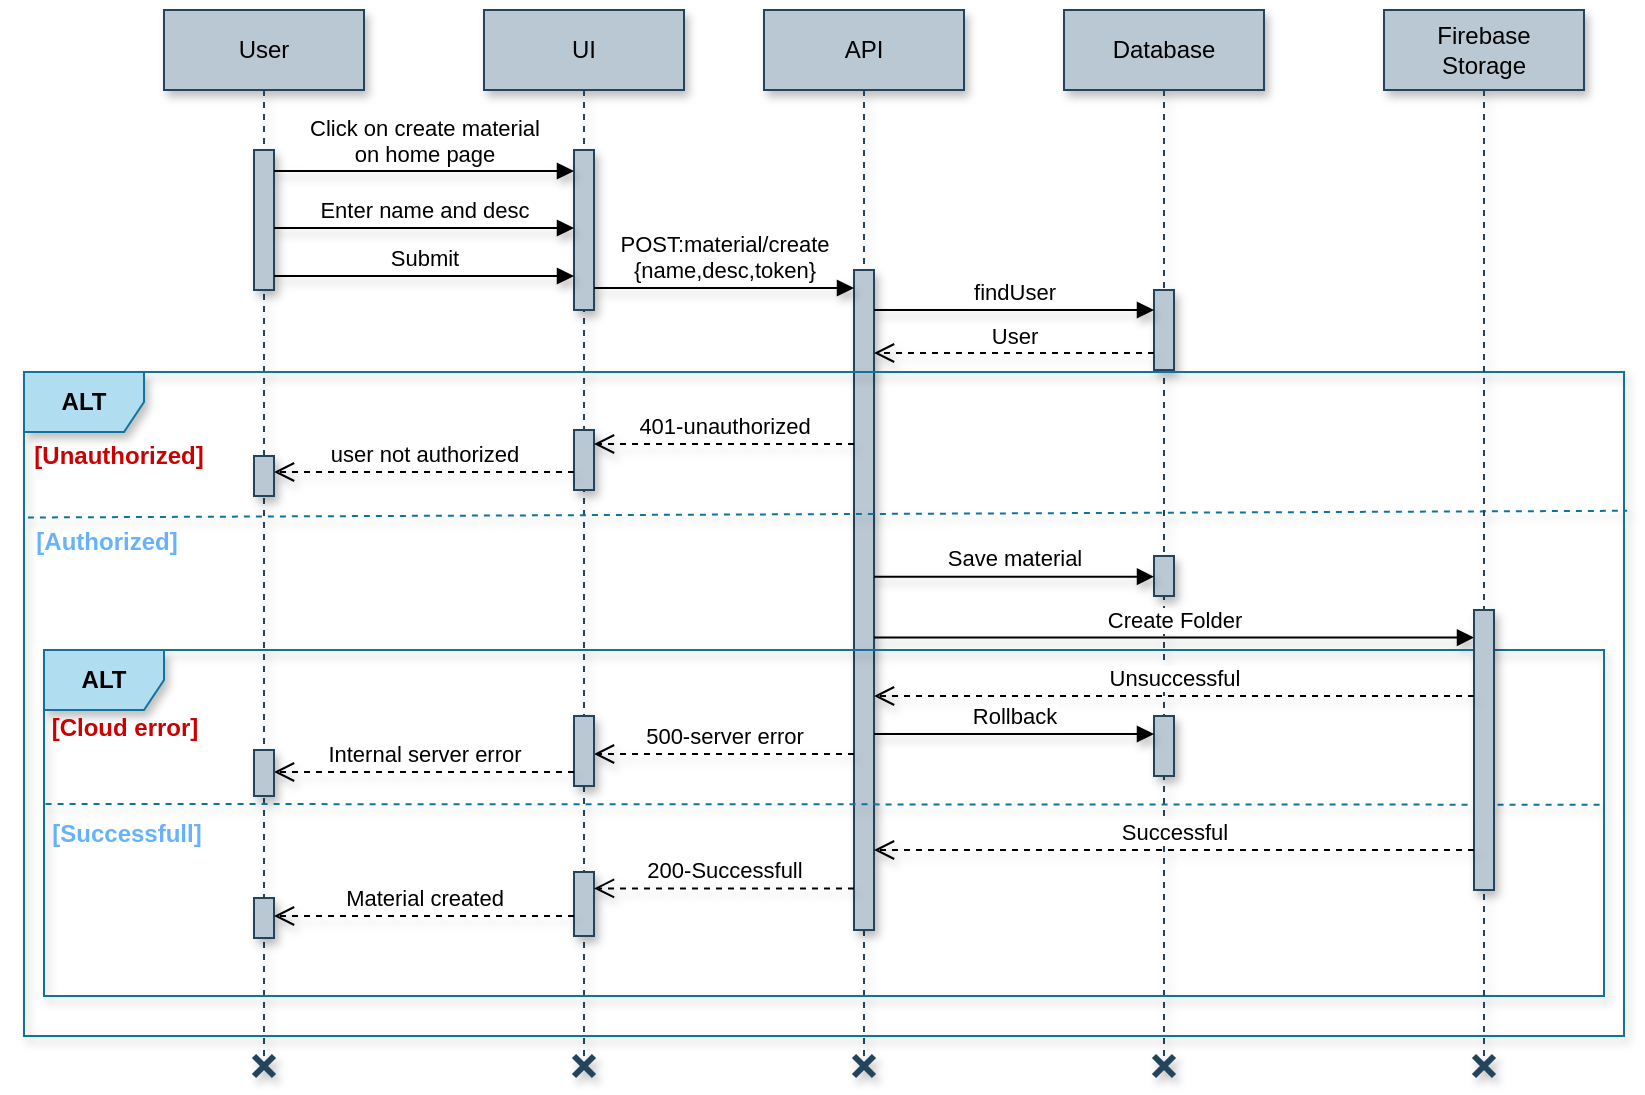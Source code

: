<mxfile version="24.2.1" type="device">
  <diagram name="Page-1" id="BE5p5vbc3iSWhOzgtURP">
    <mxGraphModel dx="2219" dy="557" grid="1" gridSize="10" guides="1" tooltips="1" connect="1" arrows="1" fold="1" page="1" pageScale="1" pageWidth="1169" pageHeight="1654" math="0" shadow="0">
      <root>
        <mxCell id="0" />
        <mxCell id="1" parent="0" />
        <mxCell id="mRtvLABojL3vPCnmUKvW-1" value="User" style="shape=umlLifeline;perimeter=lifelinePerimeter;whiteSpace=wrap;html=1;container=1;dropTarget=0;collapsible=0;recursiveResize=0;outlineConnect=0;portConstraint=eastwest;newEdgeStyle={&quot;edgeStyle&quot;:&quot;elbowEdgeStyle&quot;,&quot;elbow&quot;:&quot;vertical&quot;,&quot;curved&quot;:0,&quot;rounded&quot;:0};fillColor=#bac8d3;strokeColor=#23445d;shadow=1;" parent="1" vertex="1">
          <mxGeometry x="70" y="527" width="100" height="523" as="geometry" />
        </mxCell>
        <mxCell id="mRtvLABojL3vPCnmUKvW-2" value="" style="html=1;points=[[0,0,0,0,5],[0,1,0,0,-5],[1,0,0,0,5],[1,1,0,0,-5]];perimeter=orthogonalPerimeter;outlineConnect=0;targetShapes=umlLifeline;portConstraint=eastwest;newEdgeStyle={&quot;curved&quot;:0,&quot;rounded&quot;:0};fillColor=#bac8d3;strokeColor=#23445d;shadow=1;" parent="mRtvLABojL3vPCnmUKvW-1" vertex="1">
          <mxGeometry x="45" y="70" width="10" height="70" as="geometry" />
        </mxCell>
        <mxCell id="mRtvLABojL3vPCnmUKvW-3" value="UI" style="shape=umlLifeline;perimeter=lifelinePerimeter;whiteSpace=wrap;html=1;container=1;dropTarget=0;collapsible=0;recursiveResize=0;outlineConnect=0;portConstraint=eastwest;newEdgeStyle={&quot;edgeStyle&quot;:&quot;elbowEdgeStyle&quot;,&quot;elbow&quot;:&quot;vertical&quot;,&quot;curved&quot;:0,&quot;rounded&quot;:0};fillColor=#bac8d3;strokeColor=#23445d;shadow=1;" parent="1" vertex="1">
          <mxGeometry x="230" y="527" width="100" height="523" as="geometry" />
        </mxCell>
        <mxCell id="mRtvLABojL3vPCnmUKvW-4" value="" style="html=1;points=[[0,0,0,0,5],[0,1,0,0,-5],[1,0,0,0,5],[1,1,0,0,-5]];perimeter=orthogonalPerimeter;outlineConnect=0;targetShapes=umlLifeline;portConstraint=eastwest;newEdgeStyle={&quot;curved&quot;:0,&quot;rounded&quot;:0};fillColor=#bac8d3;strokeColor=#23445d;shadow=1;" parent="mRtvLABojL3vPCnmUKvW-3" vertex="1">
          <mxGeometry x="45" y="70" width="10" height="80" as="geometry" />
        </mxCell>
        <mxCell id="mRtvLABojL3vPCnmUKvW-5" value="" style="html=1;points=[[0,0,0,0,5],[0,1,0,0,-5],[1,0,0,0,5],[1,1,0,0,-5]];perimeter=orthogonalPerimeter;outlineConnect=0;targetShapes=umlLifeline;portConstraint=eastwest;newEdgeStyle={&quot;curved&quot;:0,&quot;rounded&quot;:0};fillColor=#bac8d3;strokeColor=#23445d;shadow=1;" parent="mRtvLABojL3vPCnmUKvW-3" vertex="1">
          <mxGeometry x="45" y="210" width="10" height="30" as="geometry" />
        </mxCell>
        <mxCell id="mRtvLABojL3vPCnmUKvW-6" value="API" style="shape=umlLifeline;perimeter=lifelinePerimeter;whiteSpace=wrap;html=1;container=1;dropTarget=0;collapsible=0;recursiveResize=0;outlineConnect=0;portConstraint=eastwest;newEdgeStyle={&quot;edgeStyle&quot;:&quot;elbowEdgeStyle&quot;,&quot;elbow&quot;:&quot;vertical&quot;,&quot;curved&quot;:0,&quot;rounded&quot;:0};fillColor=#bac8d3;strokeColor=#23445d;shadow=1;" parent="1" vertex="1">
          <mxGeometry x="370" y="527" width="100" height="523" as="geometry" />
        </mxCell>
        <mxCell id="mRtvLABojL3vPCnmUKvW-7" value="" style="html=1;points=[[0,0,0,0,5],[0,1,0,0,-5],[1,0,0,0,5],[1,1,0,0,-5]];perimeter=orthogonalPerimeter;outlineConnect=0;targetShapes=umlLifeline;portConstraint=eastwest;newEdgeStyle={&quot;curved&quot;:0,&quot;rounded&quot;:0};fillColor=#bac8d3;strokeColor=#23445d;shadow=1;" parent="mRtvLABojL3vPCnmUKvW-6" vertex="1">
          <mxGeometry x="45" y="130" width="10" height="330" as="geometry" />
        </mxCell>
        <mxCell id="mRtvLABojL3vPCnmUKvW-8" value="Database" style="shape=umlLifeline;perimeter=lifelinePerimeter;whiteSpace=wrap;html=1;container=1;dropTarget=0;collapsible=0;recursiveResize=0;outlineConnect=0;portConstraint=eastwest;newEdgeStyle={&quot;edgeStyle&quot;:&quot;elbowEdgeStyle&quot;,&quot;elbow&quot;:&quot;vertical&quot;,&quot;curved&quot;:0,&quot;rounded&quot;:0};fillColor=#bac8d3;strokeColor=#23445d;shadow=1;" parent="1" vertex="1">
          <mxGeometry x="520" y="527" width="100" height="523" as="geometry" />
        </mxCell>
        <mxCell id="mRtvLABojL3vPCnmUKvW-9" value="" style="html=1;points=[[0,0,0,0,5],[0,1,0,0,-5],[1,0,0,0,5],[1,1,0,0,-5]];perimeter=orthogonalPerimeter;outlineConnect=0;targetShapes=umlLifeline;portConstraint=eastwest;newEdgeStyle={&quot;curved&quot;:0,&quot;rounded&quot;:0};fillColor=#bac8d3;strokeColor=#23445d;shadow=1;" parent="mRtvLABojL3vPCnmUKvW-8" vertex="1">
          <mxGeometry x="45" y="140" width="10" height="40" as="geometry" />
        </mxCell>
        <mxCell id="mRtvLABojL3vPCnmUKvW-10" value="" style="html=1;points=[[0,0,0,0,5],[0,1,0,0,-5],[1,0,0,0,5],[1,1,0,0,-5]];perimeter=orthogonalPerimeter;outlineConnect=0;targetShapes=umlLifeline;portConstraint=eastwest;newEdgeStyle={&quot;curved&quot;:0,&quot;rounded&quot;:0};fillColor=#bac8d3;strokeColor=#23445d;shadow=1;" parent="mRtvLABojL3vPCnmUKvW-8" vertex="1">
          <mxGeometry x="45" y="353" width="10" height="30" as="geometry" />
        </mxCell>
        <mxCell id="mRtvLABojL3vPCnmUKvW-11" value="Click on create material&lt;div&gt;on home page&lt;/div&gt;" style="html=1;verticalAlign=bottom;endArrow=block;curved=0;rounded=0;shadow=1;" parent="1" edge="1">
          <mxGeometry width="80" relative="1" as="geometry">
            <mxPoint x="125" y="607.5" as="sourcePoint" />
            <mxPoint x="275" y="607.5" as="targetPoint" />
          </mxGeometry>
        </mxCell>
        <mxCell id="mRtvLABojL3vPCnmUKvW-12" value="Enter name and desc" style="html=1;verticalAlign=bottom;endArrow=block;curved=0;rounded=0;shadow=1;" parent="1" edge="1">
          <mxGeometry width="80" relative="1" as="geometry">
            <mxPoint x="125" y="636.0" as="sourcePoint" />
            <mxPoint x="275" y="636.0" as="targetPoint" />
          </mxGeometry>
        </mxCell>
        <mxCell id="mRtvLABojL3vPCnmUKvW-13" value="Submit" style="html=1;verticalAlign=bottom;endArrow=block;curved=0;rounded=0;shadow=1;" parent="1" edge="1">
          <mxGeometry width="80" relative="1" as="geometry">
            <mxPoint x="125" y="660" as="sourcePoint" />
            <mxPoint x="275" y="660" as="targetPoint" />
          </mxGeometry>
        </mxCell>
        <mxCell id="mRtvLABojL3vPCnmUKvW-14" value="POST:material/create&lt;div&gt;{name,desc,token}&lt;/div&gt;" style="html=1;verticalAlign=bottom;endArrow=block;curved=0;rounded=0;shadow=1;" parent="1" edge="1">
          <mxGeometry width="80" relative="1" as="geometry">
            <mxPoint x="285" y="666" as="sourcePoint" />
            <mxPoint x="415" y="666" as="targetPoint" />
          </mxGeometry>
        </mxCell>
        <mxCell id="mRtvLABojL3vPCnmUKvW-15" value="findUser" style="html=1;verticalAlign=bottom;endArrow=block;curved=0;rounded=0;shadow=1;" parent="1" edge="1">
          <mxGeometry width="80" relative="1" as="geometry">
            <mxPoint x="425" y="677" as="sourcePoint" />
            <mxPoint x="565" y="677" as="targetPoint" />
          </mxGeometry>
        </mxCell>
        <mxCell id="mRtvLABojL3vPCnmUKvW-16" value="User" style="html=1;verticalAlign=bottom;endArrow=open;dashed=1;endSize=8;curved=0;rounded=0;shadow=1;" parent="1" edge="1">
          <mxGeometry relative="1" as="geometry">
            <mxPoint x="565.0" y="698.5" as="sourcePoint" />
            <mxPoint x="425.0" y="698.5" as="targetPoint" />
          </mxGeometry>
        </mxCell>
        <mxCell id="mRtvLABojL3vPCnmUKvW-17" value="ALT" style="shape=umlFrame;whiteSpace=wrap;html=1;pointerEvents=0;width=60;height=30;fillColor=#b1ddf0;strokeColor=#10739e;shadow=1;fontStyle=1" parent="1" vertex="1">
          <mxGeometry y="708" width="800" height="332" as="geometry" />
        </mxCell>
        <mxCell id="mRtvLABojL3vPCnmUKvW-18" value="&lt;b&gt;&lt;font color=&quot;#cc0000&quot;&gt;[Unauthorized]&lt;/font&gt;&lt;/b&gt;" style="text;html=1;align=center;verticalAlign=middle;resizable=0;points=[];autosize=1;strokeColor=none;fillColor=none;shadow=1;" parent="1" vertex="1">
          <mxGeometry x="-8" y="735" width="110" height="30" as="geometry" />
        </mxCell>
        <mxCell id="mRtvLABojL3vPCnmUKvW-19" value="401-unauthorized" style="html=1;verticalAlign=bottom;endArrow=open;dashed=1;endSize=8;curved=0;rounded=0;shadow=1;" parent="1" edge="1">
          <mxGeometry relative="1" as="geometry">
            <mxPoint x="415" y="744.0" as="sourcePoint" />
            <mxPoint x="285" y="744.0" as="targetPoint" />
          </mxGeometry>
        </mxCell>
        <mxCell id="mRtvLABojL3vPCnmUKvW-20" value="user not authorized" style="html=1;verticalAlign=bottom;endArrow=open;dashed=1;endSize=8;curved=0;rounded=0;shadow=1;" parent="1" edge="1">
          <mxGeometry relative="1" as="geometry">
            <mxPoint x="275" y="758" as="sourcePoint" />
            <mxPoint x="125" y="758" as="targetPoint" />
          </mxGeometry>
        </mxCell>
        <mxCell id="mRtvLABojL3vPCnmUKvW-21" value="" style="html=1;points=[[0,0,0,0,5],[0,1,0,0,-5],[1,0,0,0,5],[1,1,0,0,-5]];perimeter=orthogonalPerimeter;outlineConnect=0;targetShapes=umlLifeline;portConstraint=eastwest;newEdgeStyle={&quot;curved&quot;:0,&quot;rounded&quot;:0};fillColor=#bac8d3;strokeColor=#23445d;shadow=1;" parent="1" vertex="1">
          <mxGeometry x="115" y="750" width="10" height="20" as="geometry" />
        </mxCell>
        <mxCell id="mRtvLABojL3vPCnmUKvW-22" value="" style="endArrow=none;dashed=1;html=1;rounded=0;fillColor=#b1ddf0;strokeColor=#10739e;fontStyle=1;exitX=0;exitY=0.305;exitDx=0;exitDy=0;exitPerimeter=0;entryX=1.002;entryY=0.209;entryDx=0;entryDy=0;entryPerimeter=0;shadow=1;" parent="1" target="mRtvLABojL3vPCnmUKvW-17" edge="1">
          <mxGeometry width="50" height="50" relative="1" as="geometry">
            <mxPoint x="1.95" y="780.74" as="sourcePoint" />
            <mxPoint x="650.0" y="780.0" as="targetPoint" />
          </mxGeometry>
        </mxCell>
        <mxCell id="mRtvLABojL3vPCnmUKvW-23" value="500-server error" style="html=1;verticalAlign=bottom;endArrow=open;dashed=1;endSize=8;curved=0;rounded=0;entryX=1;entryY=0;entryDx=0;entryDy=5;entryPerimeter=0;shadow=1;" parent="1" edge="1">
          <mxGeometry relative="1" as="geometry">
            <mxPoint x="415" y="899" as="sourcePoint" />
            <mxPoint x="285" y="899" as="targetPoint" />
          </mxGeometry>
        </mxCell>
        <mxCell id="mRtvLABojL3vPCnmUKvW-24" value="" style="html=1;points=[[0,0,0,0,5],[0,1,0,0,-5],[1,0,0,0,5],[1,1,0,0,-5]];perimeter=orthogonalPerimeter;outlineConnect=0;targetShapes=umlLifeline;portConstraint=eastwest;newEdgeStyle={&quot;curved&quot;:0,&quot;rounded&quot;:0};fillColor=#bac8d3;strokeColor=#23445d;shadow=1;" parent="1" vertex="1">
          <mxGeometry x="275" y="880" width="10" height="35" as="geometry" />
        </mxCell>
        <mxCell id="mRtvLABojL3vPCnmUKvW-25" value="Internal server error" style="html=1;verticalAlign=bottom;endArrow=open;dashed=1;endSize=8;curved=0;rounded=0;shadow=1;" parent="1" edge="1">
          <mxGeometry relative="1" as="geometry">
            <mxPoint x="275" y="908" as="sourcePoint" />
            <mxPoint x="125" y="908" as="targetPoint" />
          </mxGeometry>
        </mxCell>
        <mxCell id="mRtvLABojL3vPCnmUKvW-26" value="" style="html=1;points=[[0,0,0,0,5],[0,1,0,0,-5],[1,0,0,0,5],[1,1,0,0,-5]];perimeter=orthogonalPerimeter;outlineConnect=0;targetShapes=umlLifeline;portConstraint=eastwest;newEdgeStyle={&quot;curved&quot;:0,&quot;rounded&quot;:0};fillColor=#bac8d3;strokeColor=#23445d;shadow=1;" parent="1" vertex="1">
          <mxGeometry x="115" y="897" width="10" height="23" as="geometry" />
        </mxCell>
        <mxCell id="mRtvLABojL3vPCnmUKvW-27" value="&lt;b&gt;&lt;font color=&quot;#66b2ff&quot;&gt;[Authorized]&lt;/font&gt;&lt;/b&gt;" style="text;html=1;align=center;verticalAlign=middle;resizable=0;points=[];autosize=1;strokeColor=none;fillColor=none;shadow=1;" parent="1" vertex="1">
          <mxGeometry x="-4" y="778" width="90" height="30" as="geometry" />
        </mxCell>
        <mxCell id="mRtvLABojL3vPCnmUKvW-28" value="" style="html=1;points=[[0,0,0,0,5],[0,1,0,0,-5],[1,0,0,0,5],[1,1,0,0,-5]];perimeter=orthogonalPerimeter;outlineConnect=0;targetShapes=umlLifeline;portConstraint=eastwest;newEdgeStyle={&quot;curved&quot;:0,&quot;rounded&quot;:0};fillColor=#bac8d3;strokeColor=#23445d;shadow=1;" parent="1" vertex="1">
          <mxGeometry x="275" y="958" width="10" height="32" as="geometry" />
        </mxCell>
        <mxCell id="mRtvLABojL3vPCnmUKvW-29" value="" style="html=1;points=[[0,0,0,0,5],[0,1,0,0,-5],[1,0,0,0,5],[1,1,0,0,-5]];perimeter=orthogonalPerimeter;outlineConnect=0;targetShapes=umlLifeline;portConstraint=eastwest;newEdgeStyle={&quot;curved&quot;:0,&quot;rounded&quot;:0};fillColor=#bac8d3;strokeColor=#23445d;shadow=1;" parent="1" vertex="1">
          <mxGeometry x="115" y="971" width="10" height="20" as="geometry" />
        </mxCell>
        <mxCell id="mRtvLABojL3vPCnmUKvW-30" value="Material created" style="html=1;verticalAlign=bottom;endArrow=open;dashed=1;endSize=8;curved=0;rounded=0;shadow=1;" parent="1" edge="1">
          <mxGeometry relative="1" as="geometry">
            <mxPoint x="275" y="980" as="sourcePoint" />
            <mxPoint x="125" y="980" as="targetPoint" />
          </mxGeometry>
        </mxCell>
        <mxCell id="mRtvLABojL3vPCnmUKvW-31" value="Create Folder" style="html=1;verticalAlign=bottom;endArrow=block;curved=0;rounded=0;shadow=1;" parent="1" edge="1">
          <mxGeometry width="80" relative="1" as="geometry">
            <mxPoint x="425" y="840.78" as="sourcePoint" />
            <mxPoint x="725" y="840.78" as="targetPoint" />
          </mxGeometry>
        </mxCell>
        <mxCell id="mRtvLABojL3vPCnmUKvW-32" value="" style="html=1;points=[[0,0,0,0,5],[0,1,0,0,-5],[1,0,0,0,5],[1,1,0,0,-5]];perimeter=orthogonalPerimeter;outlineConnect=0;targetShapes=umlLifeline;portConstraint=eastwest;newEdgeStyle={&quot;curved&quot;:0,&quot;rounded&quot;:0};fillColor=#bac8d3;strokeColor=#23445d;shadow=1;" parent="1" vertex="1">
          <mxGeometry x="565" y="800" width="10" height="20" as="geometry" />
        </mxCell>
        <mxCell id="mRtvLABojL3vPCnmUKvW-33" value="ALT" style="shape=umlFrame;whiteSpace=wrap;html=1;pointerEvents=0;fillColor=#b1ddf0;strokeColor=#10739e;shadow=1;fontStyle=1" parent="1" vertex="1">
          <mxGeometry x="10" y="847" width="780" height="173" as="geometry" />
        </mxCell>
        <mxCell id="mRtvLABojL3vPCnmUKvW-34" value="" style="endArrow=none;dashed=1;html=1;rounded=0;entryX=1;entryY=0.336;entryDx=0;entryDy=0;entryPerimeter=0;exitX=0.002;exitY=0.334;exitDx=0;exitDy=0;exitPerimeter=0;fillColor=#b1ddf0;strokeColor=#10739e;shadow=1;" parent="1" edge="1">
          <mxGeometry width="50" height="50" relative="1" as="geometry">
            <mxPoint x="10.78" y="924.002" as="sourcePoint" />
            <mxPoint x="789.22" y="924.348" as="targetPoint" />
          </mxGeometry>
        </mxCell>
        <mxCell id="mRtvLABojL3vPCnmUKvW-35" value="200-Successfull" style="html=1;verticalAlign=bottom;endArrow=open;dashed=1;endSize=8;curved=0;rounded=0;entryX=1;entryY=0;entryDx=0;entryDy=5;entryPerimeter=0;shadow=1;" parent="1" edge="1">
          <mxGeometry relative="1" as="geometry">
            <mxPoint x="415" y="966.22" as="sourcePoint" />
            <mxPoint x="285" y="966.22" as="targetPoint" />
          </mxGeometry>
        </mxCell>
        <mxCell id="mRtvLABojL3vPCnmUKvW-36" value="&lt;b&gt;&lt;font color=&quot;#cc0000&quot;&gt;[Cloud error]&lt;/font&gt;&lt;/b&gt;" style="text;html=1;align=center;verticalAlign=middle;resizable=0;points=[];autosize=1;strokeColor=none;fillColor=none;shadow=1;" parent="1" vertex="1">
          <mxGeometry y="871" width="100" height="30" as="geometry" />
        </mxCell>
        <mxCell id="mRtvLABojL3vPCnmUKvW-37" value="&lt;b&gt;&lt;font color=&quot;#66b2ff&quot;&gt;[Successfull]&lt;/font&gt;&lt;/b&gt;" style="text;html=1;align=center;verticalAlign=middle;resizable=0;points=[];autosize=1;strokeColor=none;fillColor=none;shadow=1;" parent="1" vertex="1">
          <mxGeometry x="1" y="924" width="100" height="30" as="geometry" />
        </mxCell>
        <mxCell id="mRtvLABojL3vPCnmUKvW-38" value="" style="shape=umlDestroy;whiteSpace=wrap;html=1;strokeWidth=3;targetShapes=umlLifeline;fillColor=#bac8d3;strokeColor=#23445d;aspect=fixed;fontStyle=0;shadow=1;" parent="1" vertex="1">
          <mxGeometry x="115" y="1050" width="10" height="10" as="geometry" />
        </mxCell>
        <mxCell id="mRtvLABojL3vPCnmUKvW-39" value="" style="shape=umlDestroy;whiteSpace=wrap;html=1;strokeWidth=3;targetShapes=umlLifeline;fillColor=#bac8d3;strokeColor=#23445d;aspect=fixed;fontStyle=0;shadow=1;" parent="1" vertex="1">
          <mxGeometry x="275" y="1050" width="10" height="10" as="geometry" />
        </mxCell>
        <mxCell id="mRtvLABojL3vPCnmUKvW-40" value="" style="shape=umlDestroy;whiteSpace=wrap;html=1;strokeWidth=3;targetShapes=umlLifeline;fillColor=#bac8d3;strokeColor=#23445d;aspect=fixed;fontStyle=0;shadow=1;" parent="1" vertex="1">
          <mxGeometry x="415" y="1050" width="10" height="10" as="geometry" />
        </mxCell>
        <mxCell id="mRtvLABojL3vPCnmUKvW-41" value="" style="shape=umlDestroy;whiteSpace=wrap;html=1;strokeWidth=3;targetShapes=umlLifeline;fillColor=#bac8d3;strokeColor=#23445d;aspect=fixed;fontStyle=0;shadow=1;" parent="1" vertex="1">
          <mxGeometry x="565" y="1050" width="10" height="10" as="geometry" />
        </mxCell>
        <mxCell id="mRtvLABojL3vPCnmUKvW-42" value="Firebase&lt;div&gt;Storage&lt;/div&gt;" style="shape=umlLifeline;perimeter=lifelinePerimeter;whiteSpace=wrap;html=1;container=1;dropTarget=0;collapsible=0;recursiveResize=0;outlineConnect=0;portConstraint=eastwest;newEdgeStyle={&quot;edgeStyle&quot;:&quot;elbowEdgeStyle&quot;,&quot;elbow&quot;:&quot;vertical&quot;,&quot;curved&quot;:0,&quot;rounded&quot;:0};fillColor=#bac8d3;strokeColor=#23445d;shadow=1;" parent="1" vertex="1">
          <mxGeometry x="680" y="527" width="100" height="523" as="geometry" />
        </mxCell>
        <mxCell id="mRtvLABojL3vPCnmUKvW-43" value="" style="html=1;points=[[0,0,0,0,5],[0,1,0,0,-5],[1,0,0,0,5],[1,1,0,0,-5]];perimeter=orthogonalPerimeter;outlineConnect=0;targetShapes=umlLifeline;portConstraint=eastwest;newEdgeStyle={&quot;curved&quot;:0,&quot;rounded&quot;:0};fillColor=#bac8d3;strokeColor=#23445d;shadow=1;" parent="mRtvLABojL3vPCnmUKvW-42" vertex="1">
          <mxGeometry x="45" y="300" width="10" height="140" as="geometry" />
        </mxCell>
        <mxCell id="mRtvLABojL3vPCnmUKvW-44" value="Save material" style="html=1;verticalAlign=bottom;endArrow=block;curved=0;rounded=0;shadow=1;" parent="1" edge="1">
          <mxGeometry width="80" relative="1" as="geometry">
            <mxPoint x="425" y="810.33" as="sourcePoint" />
            <mxPoint x="565" y="810.33" as="targetPoint" />
          </mxGeometry>
        </mxCell>
        <mxCell id="mRtvLABojL3vPCnmUKvW-45" value="Unsuccessful" style="html=1;verticalAlign=bottom;endArrow=open;dashed=1;endSize=8;curved=0;rounded=0;shadow=1;" parent="1" edge="1">
          <mxGeometry relative="1" as="geometry">
            <mxPoint x="725" y="870" as="sourcePoint" />
            <mxPoint x="425" y="870" as="targetPoint" />
          </mxGeometry>
        </mxCell>
        <mxCell id="mRtvLABojL3vPCnmUKvW-46" value="Rollback" style="html=1;verticalAlign=bottom;endArrow=block;curved=0;rounded=0;shadow=1;" parent="1" edge="1">
          <mxGeometry width="80" relative="1" as="geometry">
            <mxPoint x="425" y="889.0" as="sourcePoint" />
            <mxPoint x="565" y="889.0" as="targetPoint" />
          </mxGeometry>
        </mxCell>
        <mxCell id="mRtvLABojL3vPCnmUKvW-47" value="Successful" style="html=1;verticalAlign=bottom;endArrow=open;dashed=1;endSize=8;curved=0;rounded=0;shadow=1;" parent="1" edge="1">
          <mxGeometry relative="1" as="geometry">
            <mxPoint x="725" y="947" as="sourcePoint" />
            <mxPoint x="425" y="947" as="targetPoint" />
          </mxGeometry>
        </mxCell>
        <mxCell id="mRtvLABojL3vPCnmUKvW-48" value="" style="shape=umlDestroy;whiteSpace=wrap;html=1;strokeWidth=3;targetShapes=umlLifeline;fillColor=#bac8d3;strokeColor=#23445d;aspect=fixed;fontStyle=0;shadow=1;" parent="1" vertex="1">
          <mxGeometry x="725" y="1050" width="10" height="10" as="geometry" />
        </mxCell>
      </root>
    </mxGraphModel>
  </diagram>
</mxfile>
